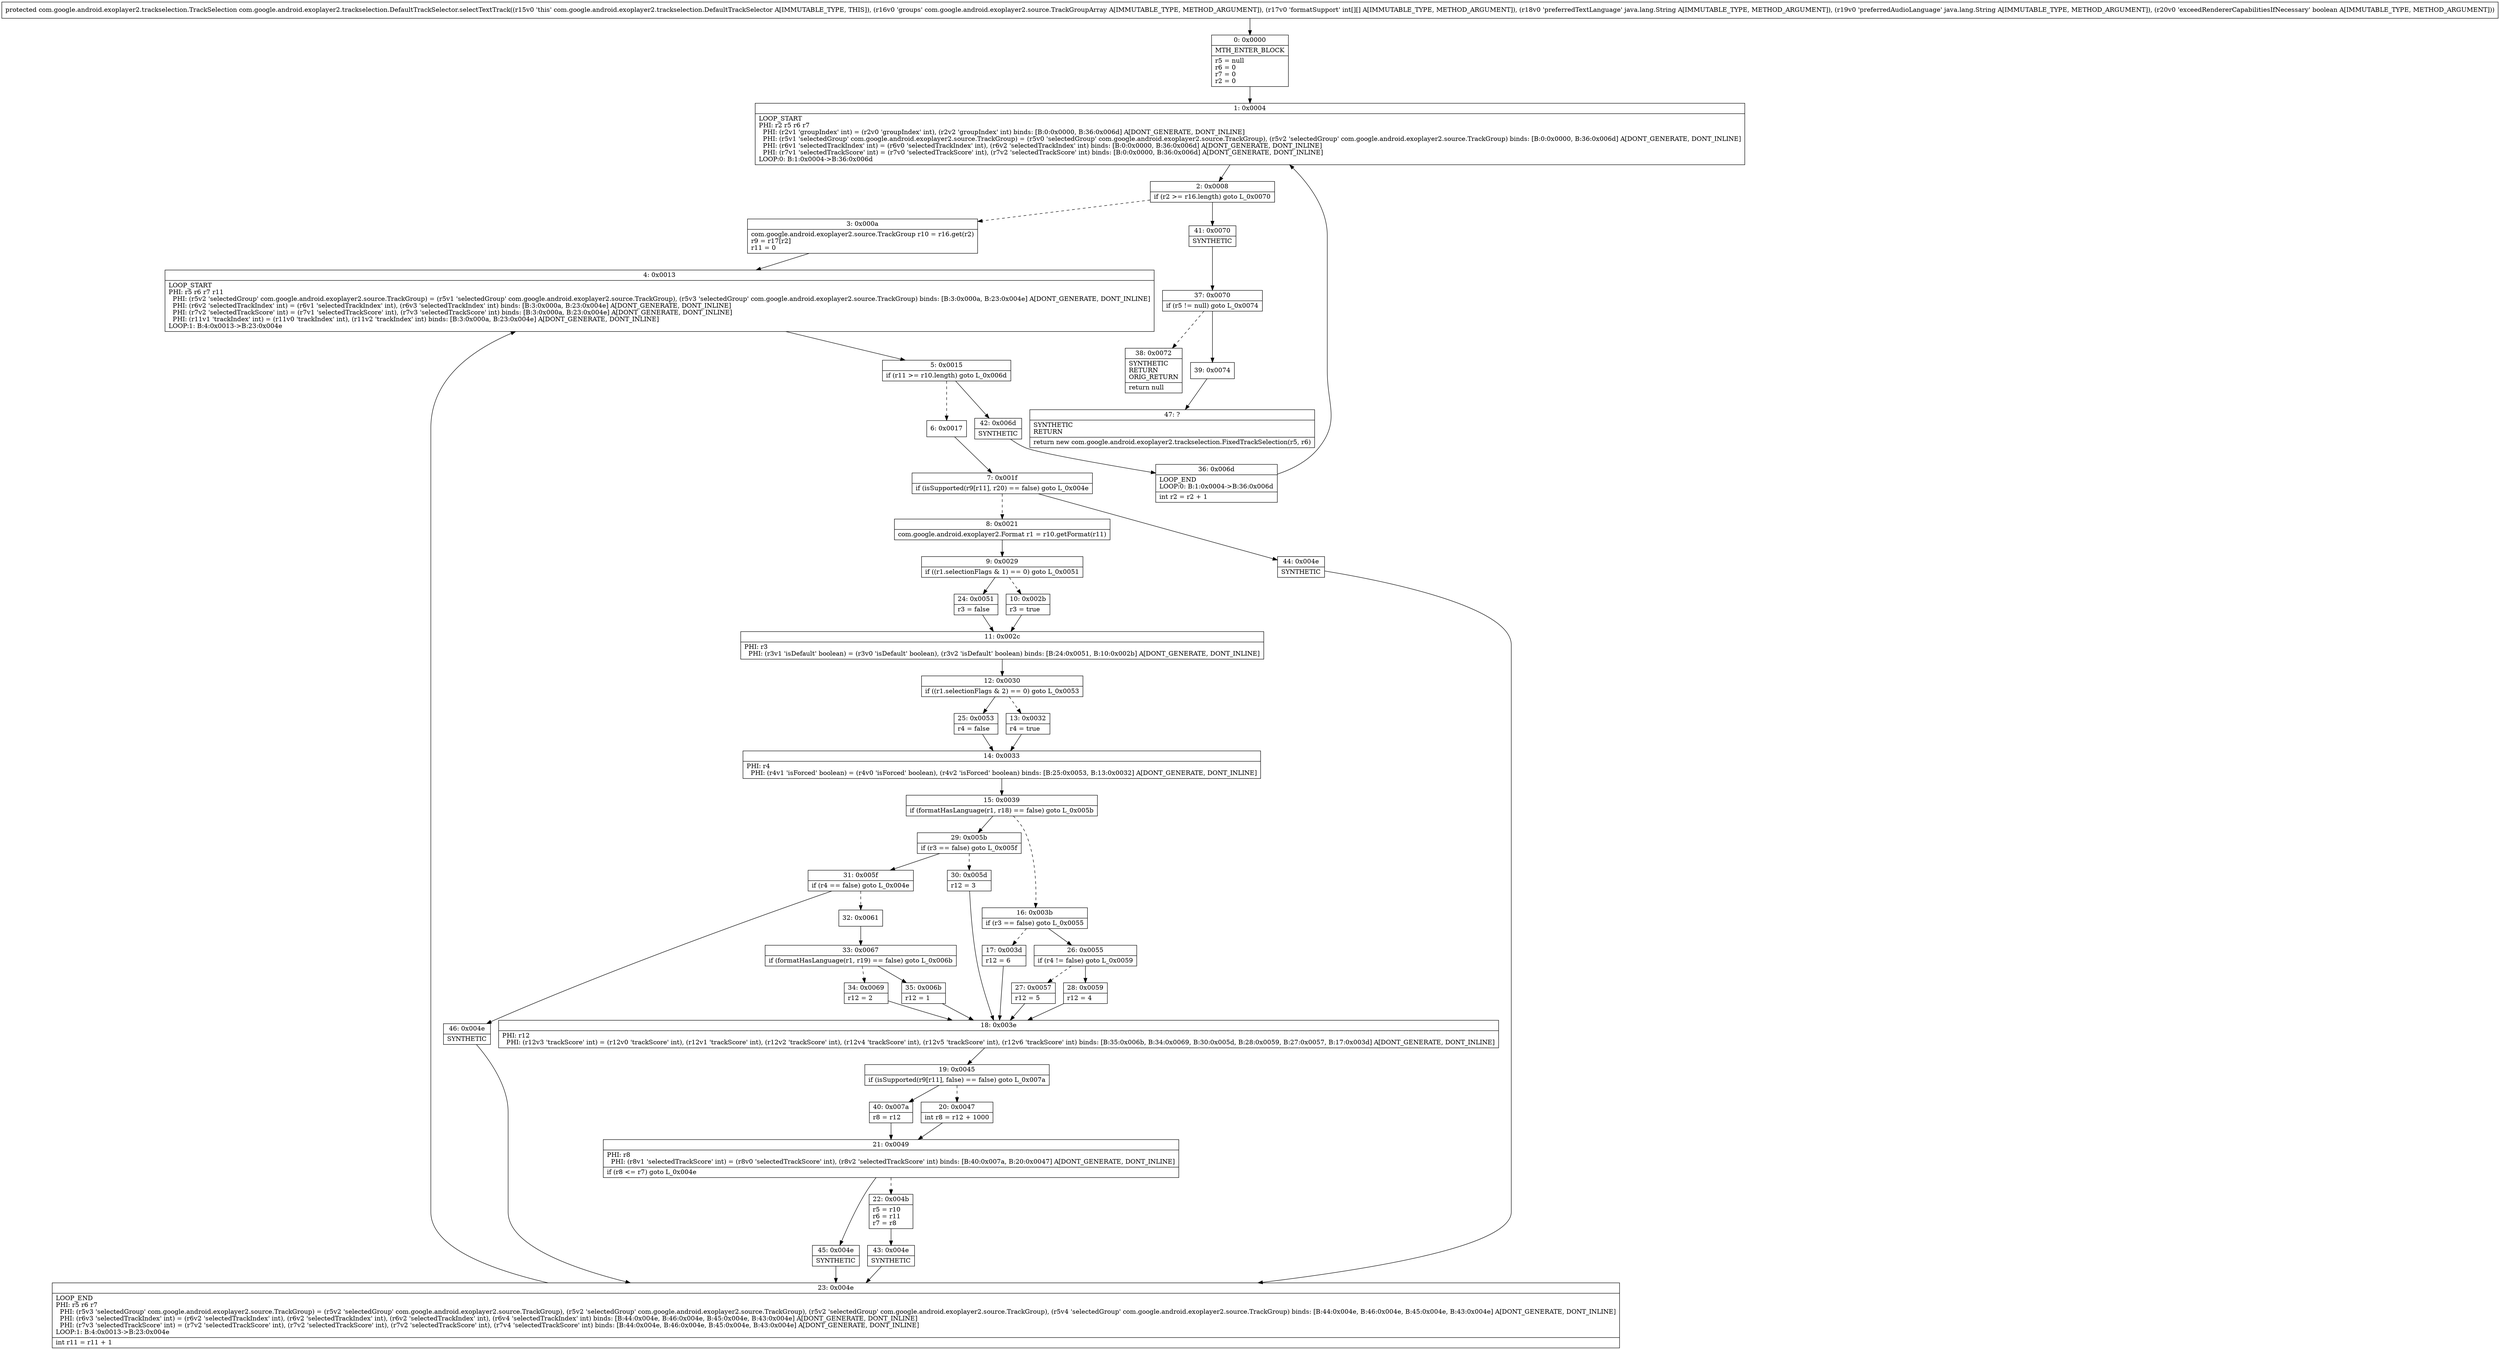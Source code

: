 digraph "CFG forcom.google.android.exoplayer2.trackselection.DefaultTrackSelector.selectTextTrack(Lcom\/google\/android\/exoplayer2\/source\/TrackGroupArray;[[ILjava\/lang\/String;Ljava\/lang\/String;Z)Lcom\/google\/android\/exoplayer2\/trackselection\/TrackSelection;" {
Node_0 [shape=record,label="{0\:\ 0x0000|MTH_ENTER_BLOCK\l|r5 = null\lr6 = 0\lr7 = 0\lr2 = 0\l}"];
Node_1 [shape=record,label="{1\:\ 0x0004|LOOP_START\lPHI: r2 r5 r6 r7 \l  PHI: (r2v1 'groupIndex' int) = (r2v0 'groupIndex' int), (r2v2 'groupIndex' int) binds: [B:0:0x0000, B:36:0x006d] A[DONT_GENERATE, DONT_INLINE]\l  PHI: (r5v1 'selectedGroup' com.google.android.exoplayer2.source.TrackGroup) = (r5v0 'selectedGroup' com.google.android.exoplayer2.source.TrackGroup), (r5v2 'selectedGroup' com.google.android.exoplayer2.source.TrackGroup) binds: [B:0:0x0000, B:36:0x006d] A[DONT_GENERATE, DONT_INLINE]\l  PHI: (r6v1 'selectedTrackIndex' int) = (r6v0 'selectedTrackIndex' int), (r6v2 'selectedTrackIndex' int) binds: [B:0:0x0000, B:36:0x006d] A[DONT_GENERATE, DONT_INLINE]\l  PHI: (r7v1 'selectedTrackScore' int) = (r7v0 'selectedTrackScore' int), (r7v2 'selectedTrackScore' int) binds: [B:0:0x0000, B:36:0x006d] A[DONT_GENERATE, DONT_INLINE]\lLOOP:0: B:1:0x0004\-\>B:36:0x006d\l}"];
Node_2 [shape=record,label="{2\:\ 0x0008|if (r2 \>= r16.length) goto L_0x0070\l}"];
Node_3 [shape=record,label="{3\:\ 0x000a|com.google.android.exoplayer2.source.TrackGroup r10 = r16.get(r2)\lr9 = r17[r2]\lr11 = 0\l}"];
Node_4 [shape=record,label="{4\:\ 0x0013|LOOP_START\lPHI: r5 r6 r7 r11 \l  PHI: (r5v2 'selectedGroup' com.google.android.exoplayer2.source.TrackGroup) = (r5v1 'selectedGroup' com.google.android.exoplayer2.source.TrackGroup), (r5v3 'selectedGroup' com.google.android.exoplayer2.source.TrackGroup) binds: [B:3:0x000a, B:23:0x004e] A[DONT_GENERATE, DONT_INLINE]\l  PHI: (r6v2 'selectedTrackIndex' int) = (r6v1 'selectedTrackIndex' int), (r6v3 'selectedTrackIndex' int) binds: [B:3:0x000a, B:23:0x004e] A[DONT_GENERATE, DONT_INLINE]\l  PHI: (r7v2 'selectedTrackScore' int) = (r7v1 'selectedTrackScore' int), (r7v3 'selectedTrackScore' int) binds: [B:3:0x000a, B:23:0x004e] A[DONT_GENERATE, DONT_INLINE]\l  PHI: (r11v1 'trackIndex' int) = (r11v0 'trackIndex' int), (r11v2 'trackIndex' int) binds: [B:3:0x000a, B:23:0x004e] A[DONT_GENERATE, DONT_INLINE]\lLOOP:1: B:4:0x0013\-\>B:23:0x004e\l}"];
Node_5 [shape=record,label="{5\:\ 0x0015|if (r11 \>= r10.length) goto L_0x006d\l}"];
Node_6 [shape=record,label="{6\:\ 0x0017}"];
Node_7 [shape=record,label="{7\:\ 0x001f|if (isSupported(r9[r11], r20) == false) goto L_0x004e\l}"];
Node_8 [shape=record,label="{8\:\ 0x0021|com.google.android.exoplayer2.Format r1 = r10.getFormat(r11)\l}"];
Node_9 [shape=record,label="{9\:\ 0x0029|if ((r1.selectionFlags & 1) == 0) goto L_0x0051\l}"];
Node_10 [shape=record,label="{10\:\ 0x002b|r3 = true\l}"];
Node_11 [shape=record,label="{11\:\ 0x002c|PHI: r3 \l  PHI: (r3v1 'isDefault' boolean) = (r3v0 'isDefault' boolean), (r3v2 'isDefault' boolean) binds: [B:24:0x0051, B:10:0x002b] A[DONT_GENERATE, DONT_INLINE]\l}"];
Node_12 [shape=record,label="{12\:\ 0x0030|if ((r1.selectionFlags & 2) == 0) goto L_0x0053\l}"];
Node_13 [shape=record,label="{13\:\ 0x0032|r4 = true\l}"];
Node_14 [shape=record,label="{14\:\ 0x0033|PHI: r4 \l  PHI: (r4v1 'isForced' boolean) = (r4v0 'isForced' boolean), (r4v2 'isForced' boolean) binds: [B:25:0x0053, B:13:0x0032] A[DONT_GENERATE, DONT_INLINE]\l}"];
Node_15 [shape=record,label="{15\:\ 0x0039|if (formatHasLanguage(r1, r18) == false) goto L_0x005b\l}"];
Node_16 [shape=record,label="{16\:\ 0x003b|if (r3 == false) goto L_0x0055\l}"];
Node_17 [shape=record,label="{17\:\ 0x003d|r12 = 6\l}"];
Node_18 [shape=record,label="{18\:\ 0x003e|PHI: r12 \l  PHI: (r12v3 'trackScore' int) = (r12v0 'trackScore' int), (r12v1 'trackScore' int), (r12v2 'trackScore' int), (r12v4 'trackScore' int), (r12v5 'trackScore' int), (r12v6 'trackScore' int) binds: [B:35:0x006b, B:34:0x0069, B:30:0x005d, B:28:0x0059, B:27:0x0057, B:17:0x003d] A[DONT_GENERATE, DONT_INLINE]\l}"];
Node_19 [shape=record,label="{19\:\ 0x0045|if (isSupported(r9[r11], false) == false) goto L_0x007a\l}"];
Node_20 [shape=record,label="{20\:\ 0x0047|int r8 = r12 + 1000\l}"];
Node_21 [shape=record,label="{21\:\ 0x0049|PHI: r8 \l  PHI: (r8v1 'selectedTrackScore' int) = (r8v0 'selectedTrackScore' int), (r8v2 'selectedTrackScore' int) binds: [B:40:0x007a, B:20:0x0047] A[DONT_GENERATE, DONT_INLINE]\l|if (r8 \<= r7) goto L_0x004e\l}"];
Node_22 [shape=record,label="{22\:\ 0x004b|r5 = r10\lr6 = r11\lr7 = r8\l}"];
Node_23 [shape=record,label="{23\:\ 0x004e|LOOP_END\lPHI: r5 r6 r7 \l  PHI: (r5v3 'selectedGroup' com.google.android.exoplayer2.source.TrackGroup) = (r5v2 'selectedGroup' com.google.android.exoplayer2.source.TrackGroup), (r5v2 'selectedGroup' com.google.android.exoplayer2.source.TrackGroup), (r5v2 'selectedGroup' com.google.android.exoplayer2.source.TrackGroup), (r5v4 'selectedGroup' com.google.android.exoplayer2.source.TrackGroup) binds: [B:44:0x004e, B:46:0x004e, B:45:0x004e, B:43:0x004e] A[DONT_GENERATE, DONT_INLINE]\l  PHI: (r6v3 'selectedTrackIndex' int) = (r6v2 'selectedTrackIndex' int), (r6v2 'selectedTrackIndex' int), (r6v2 'selectedTrackIndex' int), (r6v4 'selectedTrackIndex' int) binds: [B:44:0x004e, B:46:0x004e, B:45:0x004e, B:43:0x004e] A[DONT_GENERATE, DONT_INLINE]\l  PHI: (r7v3 'selectedTrackScore' int) = (r7v2 'selectedTrackScore' int), (r7v2 'selectedTrackScore' int), (r7v2 'selectedTrackScore' int), (r7v4 'selectedTrackScore' int) binds: [B:44:0x004e, B:46:0x004e, B:45:0x004e, B:43:0x004e] A[DONT_GENERATE, DONT_INLINE]\lLOOP:1: B:4:0x0013\-\>B:23:0x004e\l|int r11 = r11 + 1\l}"];
Node_24 [shape=record,label="{24\:\ 0x0051|r3 = false\l}"];
Node_25 [shape=record,label="{25\:\ 0x0053|r4 = false\l}"];
Node_26 [shape=record,label="{26\:\ 0x0055|if (r4 != false) goto L_0x0059\l}"];
Node_27 [shape=record,label="{27\:\ 0x0057|r12 = 5\l}"];
Node_28 [shape=record,label="{28\:\ 0x0059|r12 = 4\l}"];
Node_29 [shape=record,label="{29\:\ 0x005b|if (r3 == false) goto L_0x005f\l}"];
Node_30 [shape=record,label="{30\:\ 0x005d|r12 = 3\l}"];
Node_31 [shape=record,label="{31\:\ 0x005f|if (r4 == false) goto L_0x004e\l}"];
Node_32 [shape=record,label="{32\:\ 0x0061}"];
Node_33 [shape=record,label="{33\:\ 0x0067|if (formatHasLanguage(r1, r19) == false) goto L_0x006b\l}"];
Node_34 [shape=record,label="{34\:\ 0x0069|r12 = 2\l}"];
Node_35 [shape=record,label="{35\:\ 0x006b|r12 = 1\l}"];
Node_36 [shape=record,label="{36\:\ 0x006d|LOOP_END\lLOOP:0: B:1:0x0004\-\>B:36:0x006d\l|int r2 = r2 + 1\l}"];
Node_37 [shape=record,label="{37\:\ 0x0070|if (r5 != null) goto L_0x0074\l}"];
Node_38 [shape=record,label="{38\:\ 0x0072|SYNTHETIC\lRETURN\lORIG_RETURN\l|return null\l}"];
Node_39 [shape=record,label="{39\:\ 0x0074}"];
Node_40 [shape=record,label="{40\:\ 0x007a|r8 = r12\l}"];
Node_41 [shape=record,label="{41\:\ 0x0070|SYNTHETIC\l}"];
Node_42 [shape=record,label="{42\:\ 0x006d|SYNTHETIC\l}"];
Node_43 [shape=record,label="{43\:\ 0x004e|SYNTHETIC\l}"];
Node_44 [shape=record,label="{44\:\ 0x004e|SYNTHETIC\l}"];
Node_45 [shape=record,label="{45\:\ 0x004e|SYNTHETIC\l}"];
Node_46 [shape=record,label="{46\:\ 0x004e|SYNTHETIC\l}"];
Node_47 [shape=record,label="{47\:\ ?|SYNTHETIC\lRETURN\l|return new com.google.android.exoplayer2.trackselection.FixedTrackSelection(r5, r6)\l}"];
MethodNode[shape=record,label="{protected com.google.android.exoplayer2.trackselection.TrackSelection com.google.android.exoplayer2.trackselection.DefaultTrackSelector.selectTextTrack((r15v0 'this' com.google.android.exoplayer2.trackselection.DefaultTrackSelector A[IMMUTABLE_TYPE, THIS]), (r16v0 'groups' com.google.android.exoplayer2.source.TrackGroupArray A[IMMUTABLE_TYPE, METHOD_ARGUMENT]), (r17v0 'formatSupport' int[][] A[IMMUTABLE_TYPE, METHOD_ARGUMENT]), (r18v0 'preferredTextLanguage' java.lang.String A[IMMUTABLE_TYPE, METHOD_ARGUMENT]), (r19v0 'preferredAudioLanguage' java.lang.String A[IMMUTABLE_TYPE, METHOD_ARGUMENT]), (r20v0 'exceedRendererCapabilitiesIfNecessary' boolean A[IMMUTABLE_TYPE, METHOD_ARGUMENT])) }"];
MethodNode -> Node_0;
Node_0 -> Node_1;
Node_1 -> Node_2;
Node_2 -> Node_3[style=dashed];
Node_2 -> Node_41;
Node_3 -> Node_4;
Node_4 -> Node_5;
Node_5 -> Node_6[style=dashed];
Node_5 -> Node_42;
Node_6 -> Node_7;
Node_7 -> Node_8[style=dashed];
Node_7 -> Node_44;
Node_8 -> Node_9;
Node_9 -> Node_10[style=dashed];
Node_9 -> Node_24;
Node_10 -> Node_11;
Node_11 -> Node_12;
Node_12 -> Node_13[style=dashed];
Node_12 -> Node_25;
Node_13 -> Node_14;
Node_14 -> Node_15;
Node_15 -> Node_16[style=dashed];
Node_15 -> Node_29;
Node_16 -> Node_17[style=dashed];
Node_16 -> Node_26;
Node_17 -> Node_18;
Node_18 -> Node_19;
Node_19 -> Node_20[style=dashed];
Node_19 -> Node_40;
Node_20 -> Node_21;
Node_21 -> Node_22[style=dashed];
Node_21 -> Node_45;
Node_22 -> Node_43;
Node_23 -> Node_4;
Node_24 -> Node_11;
Node_25 -> Node_14;
Node_26 -> Node_27[style=dashed];
Node_26 -> Node_28;
Node_27 -> Node_18;
Node_28 -> Node_18;
Node_29 -> Node_30[style=dashed];
Node_29 -> Node_31;
Node_30 -> Node_18;
Node_31 -> Node_32[style=dashed];
Node_31 -> Node_46;
Node_32 -> Node_33;
Node_33 -> Node_34[style=dashed];
Node_33 -> Node_35;
Node_34 -> Node_18;
Node_35 -> Node_18;
Node_36 -> Node_1;
Node_37 -> Node_38[style=dashed];
Node_37 -> Node_39;
Node_39 -> Node_47;
Node_40 -> Node_21;
Node_41 -> Node_37;
Node_42 -> Node_36;
Node_43 -> Node_23;
Node_44 -> Node_23;
Node_45 -> Node_23;
Node_46 -> Node_23;
}

